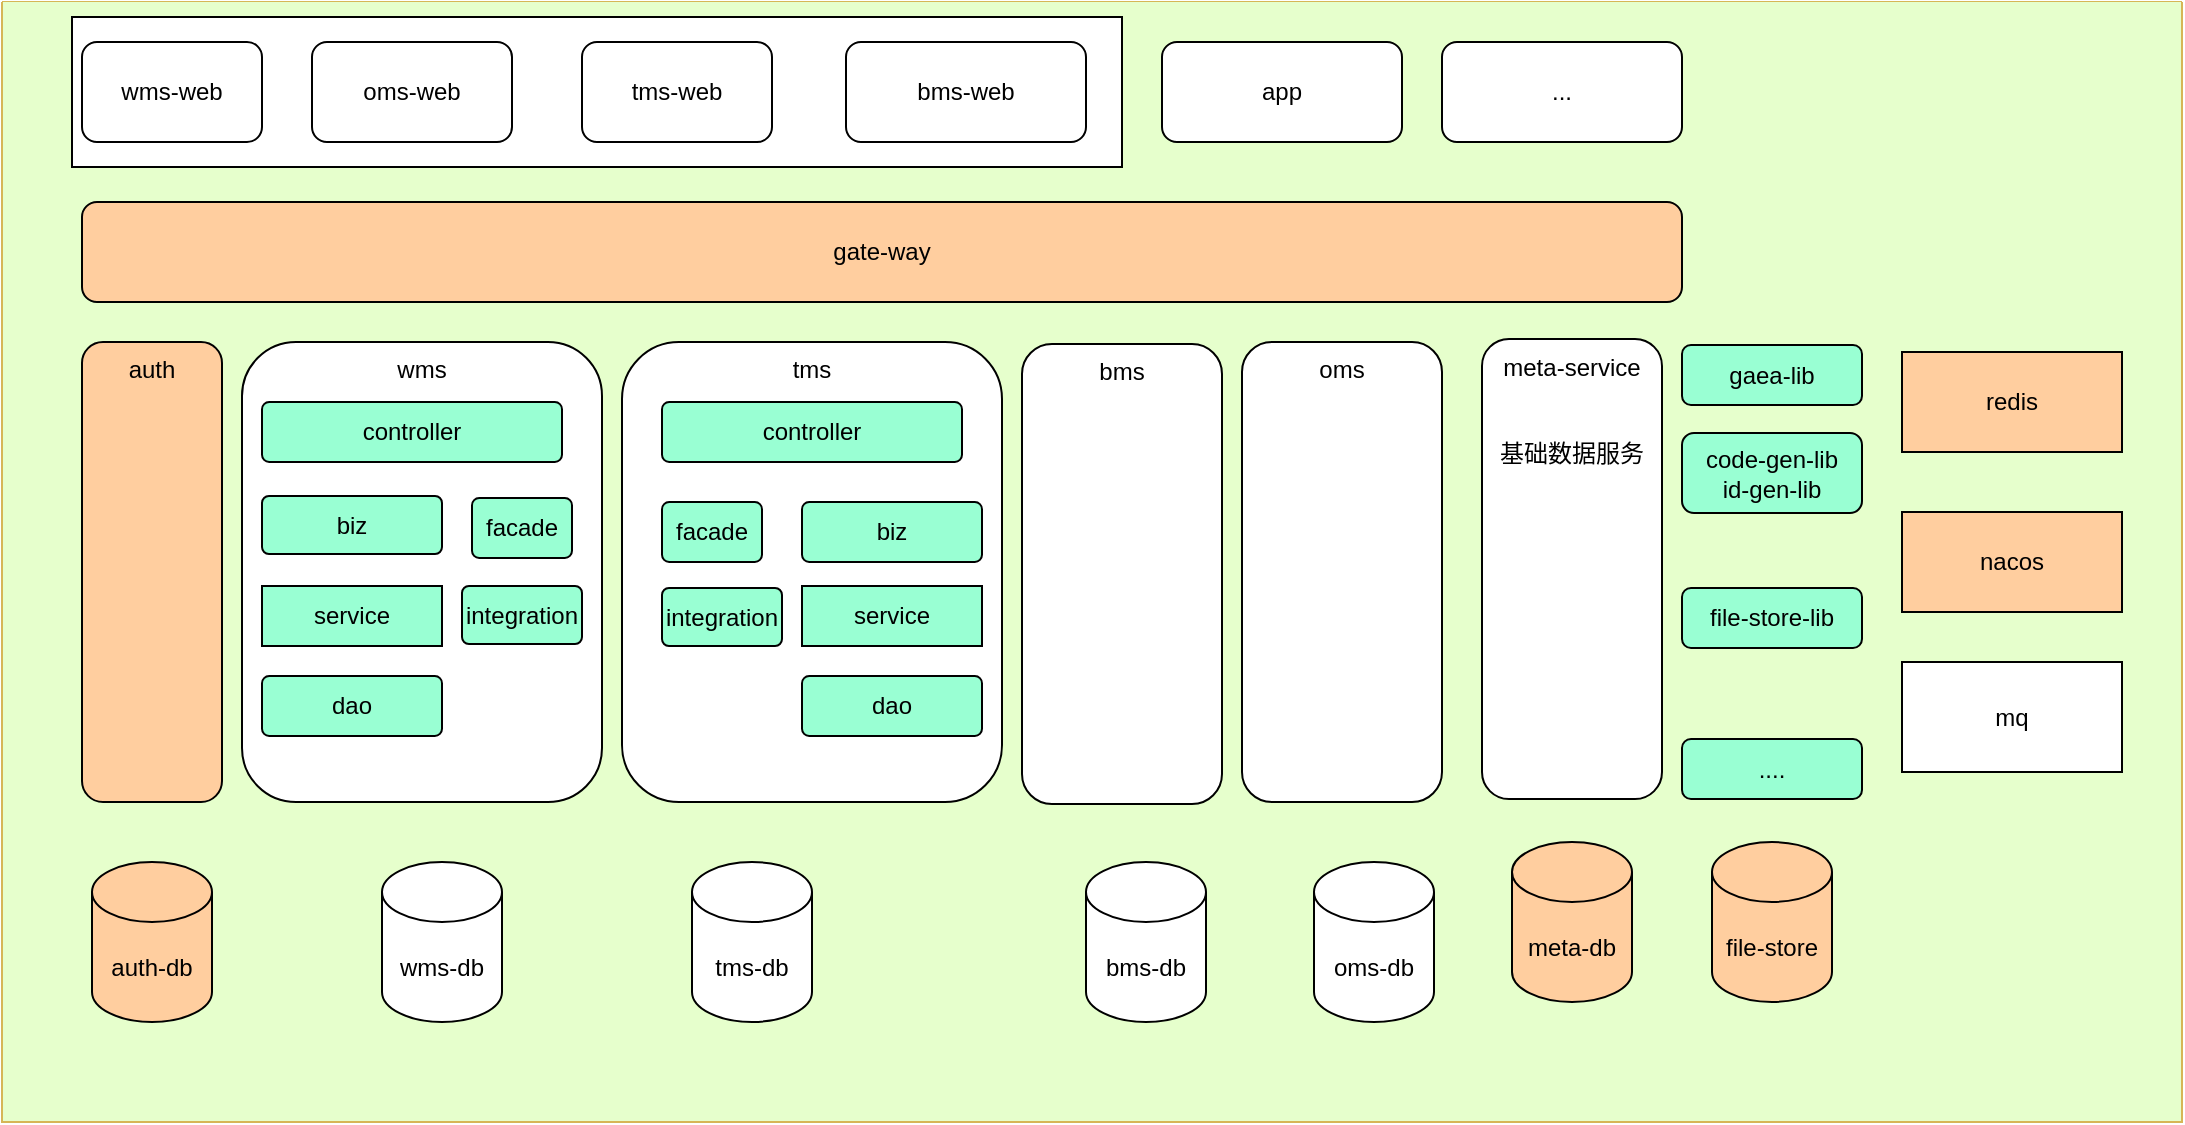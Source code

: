 <mxfile version="14.8.0" type="github">
  <diagram name="Page-1" id="0783ab3e-0a74-02c8-0abd-f7b4e66b4bec">
    <mxGraphModel dx="1106" dy="514" grid="1" gridSize="10" guides="1" tooltips="1" connect="1" arrows="1" fold="1" page="1" pageScale="1" pageWidth="850" pageHeight="1100" background="#ffffff" math="0" shadow="0">
      <root>
        <mxCell id="0" />
        <mxCell id="1" parent="0" />
        <mxCell id="eFo7KCsxgfK4nvITvgJy-15" value="" style="swimlane;startSize=0;fillColor=#fff2cc;strokeColor=#d6b656;labelBackgroundColor=#FFFFFF;labelBorderColor=none;perimeterSpacing=1;swimlaneFillColor=#E6FFCC;swimlaneLine=0;" parent="1" vertex="1">
          <mxGeometry y="60" width="1090" height="560" as="geometry" />
        </mxCell>
        <mxCell id="oJxhMwkNxWACYc1hlbCU-3" value="" style="rounded=0;whiteSpace=wrap;html=1;" vertex="1" parent="eFo7KCsxgfK4nvITvgJy-15">
          <mxGeometry x="35" y="7.5" width="525" height="75" as="geometry" />
        </mxCell>
        <mxCell id="eFo7KCsxgfK4nvITvgJy-1" value="wms-web" style="rounded=1;whiteSpace=wrap;html=1;" parent="eFo7KCsxgfK4nvITvgJy-15" vertex="1">
          <mxGeometry x="40" y="20" width="90" height="50" as="geometry" />
        </mxCell>
        <mxCell id="eFo7KCsxgfK4nvITvgJy-10" value="tms-db" style="shape=cylinder3;whiteSpace=wrap;html=1;boundedLbl=1;backgroundOutline=1;size=15;" parent="eFo7KCsxgfK4nvITvgJy-15" vertex="1">
          <mxGeometry x="345" y="430" width="60" height="80" as="geometry" />
        </mxCell>
        <mxCell id="eFo7KCsxgfK4nvITvgJy-9" value="wms-db" style="shape=cylinder3;whiteSpace=wrap;html=1;boundedLbl=1;backgroundOutline=1;size=15;" parent="eFo7KCsxgfK4nvITvgJy-15" vertex="1">
          <mxGeometry x="190" y="430" width="60" height="80" as="geometry" />
        </mxCell>
        <mxCell id="eFo7KCsxgfK4nvITvgJy-16" value="auth-db" style="shape=cylinder3;whiteSpace=wrap;html=1;boundedLbl=1;backgroundOutline=1;size=15;fillColor=#FFCE9F;" parent="eFo7KCsxgfK4nvITvgJy-15" vertex="1">
          <mxGeometry x="45" y="430" width="60" height="80" as="geometry" />
        </mxCell>
        <mxCell id="eFo7KCsxgfK4nvITvgJy-11" value="bms-db" style="shape=cylinder3;whiteSpace=wrap;html=1;boundedLbl=1;backgroundOutline=1;size=15;" parent="eFo7KCsxgfK4nvITvgJy-15" vertex="1">
          <mxGeometry x="542" y="430" width="60" height="80" as="geometry" />
        </mxCell>
        <mxCell id="eFo7KCsxgfK4nvITvgJy-12" value="oms-db" style="shape=cylinder3;whiteSpace=wrap;html=1;boundedLbl=1;backgroundOutline=1;size=15;" parent="eFo7KCsxgfK4nvITvgJy-15" vertex="1">
          <mxGeometry x="656" y="430" width="60" height="80" as="geometry" />
        </mxCell>
        <mxCell id="eFo7KCsxgfK4nvITvgJy-5" value="wms" style="rounded=1;whiteSpace=wrap;html=1;verticalAlign=top;" parent="eFo7KCsxgfK4nvITvgJy-15" vertex="1">
          <mxGeometry x="120" y="170" width="180" height="230" as="geometry" />
        </mxCell>
        <mxCell id="eFo7KCsxgfK4nvITvgJy-6" value="tms" style="rounded=1;whiteSpace=wrap;html=1;verticalAlign=top;" parent="eFo7KCsxgfK4nvITvgJy-15" vertex="1">
          <mxGeometry x="310" y="170" width="190" height="230" as="geometry" />
        </mxCell>
        <mxCell id="eFo7KCsxgfK4nvITvgJy-7" value="bms" style="rounded=1;whiteSpace=wrap;html=1;verticalAlign=top;" parent="eFo7KCsxgfK4nvITvgJy-15" vertex="1">
          <mxGeometry x="510" y="171" width="100" height="230" as="geometry" />
        </mxCell>
        <mxCell id="eFo7KCsxgfK4nvITvgJy-18" value="redis" style="rounded=0;whiteSpace=wrap;html=1;fillColor=#FFCE9F;" parent="eFo7KCsxgfK4nvITvgJy-15" vertex="1">
          <mxGeometry x="950" y="175" width="110" height="50" as="geometry" />
        </mxCell>
        <mxCell id="eFo7KCsxgfK4nvITvgJy-8" value="oms" style="rounded=1;whiteSpace=wrap;html=1;verticalAlign=top;" parent="eFo7KCsxgfK4nvITvgJy-15" vertex="1">
          <mxGeometry x="620" y="170" width="100" height="230" as="geometry" />
        </mxCell>
        <mxCell id="eFo7KCsxgfK4nvITvgJy-19" value="nacos" style="rounded=0;whiteSpace=wrap;html=1;fillColor=#FFCE9F;" parent="eFo7KCsxgfK4nvITvgJy-15" vertex="1">
          <mxGeometry x="950" y="255" width="110" height="50" as="geometry" />
        </mxCell>
        <mxCell id="eFo7KCsxgfK4nvITvgJy-13" value="auth" style="rounded=1;whiteSpace=wrap;html=1;verticalAlign=top;fillColor=#FFCE9F;" parent="eFo7KCsxgfK4nvITvgJy-15" vertex="1">
          <mxGeometry x="40" y="170" width="70" height="230" as="geometry" />
        </mxCell>
        <mxCell id="eFo7KCsxgfK4nvITvgJy-3" value="gate-way" style="rounded=1;whiteSpace=wrap;html=1;fillColor=#FFCE9F;" parent="eFo7KCsxgfK4nvITvgJy-15" vertex="1">
          <mxGeometry x="40" y="100" width="800" height="50" as="geometry" />
        </mxCell>
        <mxCell id="eFo7KCsxgfK4nvITvgJy-4" value="oms-web" style="rounded=1;whiteSpace=wrap;html=1;" parent="eFo7KCsxgfK4nvITvgJy-15" vertex="1">
          <mxGeometry x="155" y="20" width="100" height="50" as="geometry" />
        </mxCell>
        <mxCell id="eFo7KCsxgfK4nvITvgJy-2" value="app" style="rounded=1;whiteSpace=wrap;html=1;" parent="eFo7KCsxgfK4nvITvgJy-15" vertex="1">
          <mxGeometry x="580" y="20" width="120" height="50" as="geometry" />
        </mxCell>
        <mxCell id="eFo7KCsxgfK4nvITvgJy-20" value="tms-web" style="rounded=1;whiteSpace=wrap;html=1;" parent="eFo7KCsxgfK4nvITvgJy-15" vertex="1">
          <mxGeometry x="290" y="20" width="95" height="50" as="geometry" />
        </mxCell>
        <mxCell id="eFo7KCsxgfK4nvITvgJy-21" value="..." style="rounded=1;whiteSpace=wrap;html=1;" parent="eFo7KCsxgfK4nvITvgJy-15" vertex="1">
          <mxGeometry x="720" y="20" width="120" height="50" as="geometry" />
        </mxCell>
        <mxCell id="eFo7KCsxgfK4nvITvgJy-25" value="file-store-lib" style="rounded=1;whiteSpace=wrap;html=1;fillColor=#99FFD3;" parent="eFo7KCsxgfK4nvITvgJy-15" vertex="1">
          <mxGeometry x="840" y="293" width="90" height="30" as="geometry" />
        </mxCell>
        <mxCell id="eFo7KCsxgfK4nvITvgJy-26" value="file-store" style="shape=cylinder3;whiteSpace=wrap;html=1;boundedLbl=1;backgroundOutline=1;size=15;fillColor=#FFCE9F;" parent="eFo7KCsxgfK4nvITvgJy-15" vertex="1">
          <mxGeometry x="855" y="420" width="60" height="80" as="geometry" />
        </mxCell>
        <mxCell id="eFo7KCsxgfK4nvITvgJy-27" value="...." style="rounded=1;whiteSpace=wrap;html=1;fillColor=#99FFD3;" parent="eFo7KCsxgfK4nvITvgJy-15" vertex="1">
          <mxGeometry x="840" y="368.5" width="90" height="30" as="geometry" />
        </mxCell>
        <mxCell id="eFo7KCsxgfK4nvITvgJy-28" value="mq" style="rounded=0;whiteSpace=wrap;html=1;" parent="eFo7KCsxgfK4nvITvgJy-15" vertex="1">
          <mxGeometry x="950" y="330" width="110" height="55" as="geometry" />
        </mxCell>
        <mxCell id="eFo7KCsxgfK4nvITvgJy-29" value="controller" style="rounded=1;whiteSpace=wrap;html=1;fillColor=#99FFD3;arcSize=12;" parent="eFo7KCsxgfK4nvITvgJy-15" vertex="1">
          <mxGeometry x="330" y="200" width="150" height="30" as="geometry" />
        </mxCell>
        <mxCell id="eFo7KCsxgfK4nvITvgJy-33" value="dao" style="rounded=1;whiteSpace=wrap;html=1;fillColor=#99FFD3;arcSize=12;" parent="eFo7KCsxgfK4nvITvgJy-15" vertex="1">
          <mxGeometry x="400" y="337" width="90" height="30" as="geometry" />
        </mxCell>
        <mxCell id="eFo7KCsxgfK4nvITvgJy-32" value="service" style="rounded=1;whiteSpace=wrap;html=1;fillColor=#99FFD3;arcSize=0;" parent="eFo7KCsxgfK4nvITvgJy-15" vertex="1">
          <mxGeometry x="400" y="292" width="90" height="30" as="geometry" />
        </mxCell>
        <mxCell id="eFo7KCsxgfK4nvITvgJy-31" value="biz" style="rounded=1;whiteSpace=wrap;html=1;fillColor=#99FFD3;arcSize=12;" parent="eFo7KCsxgfK4nvITvgJy-15" vertex="1">
          <mxGeometry x="400" y="250" width="90" height="30" as="geometry" />
        </mxCell>
        <mxCell id="eFo7KCsxgfK4nvITvgJy-30" value="integration" style="rounded=1;whiteSpace=wrap;html=1;fillColor=#99FFD3;arcSize=12;" parent="eFo7KCsxgfK4nvITvgJy-15" vertex="1">
          <mxGeometry x="330" y="293" width="60" height="29" as="geometry" />
        </mxCell>
        <mxCell id="eFo7KCsxgfK4nvITvgJy-41" value="controller" style="rounded=1;whiteSpace=wrap;html=1;fillColor=#99FFD3;arcSize=12;" parent="eFo7KCsxgfK4nvITvgJy-15" vertex="1">
          <mxGeometry x="130" y="200" width="150" height="30" as="geometry" />
        </mxCell>
        <mxCell id="eFo7KCsxgfK4nvITvgJy-42" value="dao" style="rounded=1;whiteSpace=wrap;html=1;fillColor=#99FFD3;arcSize=12;" parent="eFo7KCsxgfK4nvITvgJy-15" vertex="1">
          <mxGeometry x="130" y="337" width="90" height="30" as="geometry" />
        </mxCell>
        <mxCell id="eFo7KCsxgfK4nvITvgJy-43" value="service" style="rounded=1;whiteSpace=wrap;html=1;fillColor=#99FFD3;arcSize=0;" parent="eFo7KCsxgfK4nvITvgJy-15" vertex="1">
          <mxGeometry x="130" y="292" width="90" height="30" as="geometry" />
        </mxCell>
        <mxCell id="eFo7KCsxgfK4nvITvgJy-44" value="biz" style="rounded=1;whiteSpace=wrap;html=1;fillColor=#99FFD3;arcSize=12;" parent="eFo7KCsxgfK4nvITvgJy-15" vertex="1">
          <mxGeometry x="130" y="247" width="90" height="29" as="geometry" />
        </mxCell>
        <mxCell id="eFo7KCsxgfK4nvITvgJy-45" value="integration" style="rounded=1;whiteSpace=wrap;html=1;fillColor=#99FFD3;arcSize=12;" parent="eFo7KCsxgfK4nvITvgJy-15" vertex="1">
          <mxGeometry x="230" y="292" width="60" height="29" as="geometry" />
        </mxCell>
        <mxCell id="eFo7KCsxgfK4nvITvgJy-46" value="facade" style="rounded=1;whiteSpace=wrap;html=1;fillColor=#99FFD3;arcSize=12;" parent="eFo7KCsxgfK4nvITvgJy-15" vertex="1">
          <mxGeometry x="235" y="248" width="50" height="30" as="geometry" />
        </mxCell>
        <mxCell id="eFo7KCsxgfK4nvITvgJy-47" value="facade" style="rounded=1;whiteSpace=wrap;html=1;fillColor=#99FFD3;arcSize=12;" parent="eFo7KCsxgfK4nvITvgJy-15" vertex="1">
          <mxGeometry x="330" y="250" width="50" height="30" as="geometry" />
        </mxCell>
        <mxCell id="q3Hw6jMColI5vgzprX56-1" value="meta-db" style="shape=cylinder3;whiteSpace=wrap;html=1;boundedLbl=1;backgroundOutline=1;size=15;fillColor=#FFCE9F;" parent="eFo7KCsxgfK4nvITvgJy-15" vertex="1">
          <mxGeometry x="755" y="420" width="60" height="80" as="geometry" />
        </mxCell>
        <mxCell id="oJxhMwkNxWACYc1hlbCU-1" value="bms-web" style="rounded=1;whiteSpace=wrap;html=1;" vertex="1" parent="eFo7KCsxgfK4nvITvgJy-15">
          <mxGeometry x="422" y="20" width="120" height="50" as="geometry" />
        </mxCell>
        <mxCell id="oJxhMwkNxWACYc1hlbCU-8" value="gaea-lib" style="rounded=1;whiteSpace=wrap;html=1;fillColor=#99FFD3;" vertex="1" parent="eFo7KCsxgfK4nvITvgJy-15">
          <mxGeometry x="840" y="171.5" width="90" height="30" as="geometry" />
        </mxCell>
        <mxCell id="oJxhMwkNxWACYc1hlbCU-9" value="code-gen-lib&lt;br&gt;id-gen-lib" style="rounded=1;whiteSpace=wrap;html=1;fillColor=#99FFD3;" vertex="1" parent="eFo7KCsxgfK4nvITvgJy-15">
          <mxGeometry x="840" y="215.5" width="90" height="40" as="geometry" />
        </mxCell>
        <mxCell id="oJxhMwkNxWACYc1hlbCU-11" value="meta-service&lt;br&gt;&lt;br&gt;&lt;br&gt;基础数据服务" style="rounded=1;whiteSpace=wrap;html=1;verticalAlign=top;" vertex="1" parent="eFo7KCsxgfK4nvITvgJy-15">
          <mxGeometry x="740" y="168.5" width="90" height="230" as="geometry" />
        </mxCell>
      </root>
    </mxGraphModel>
  </diagram>
</mxfile>

